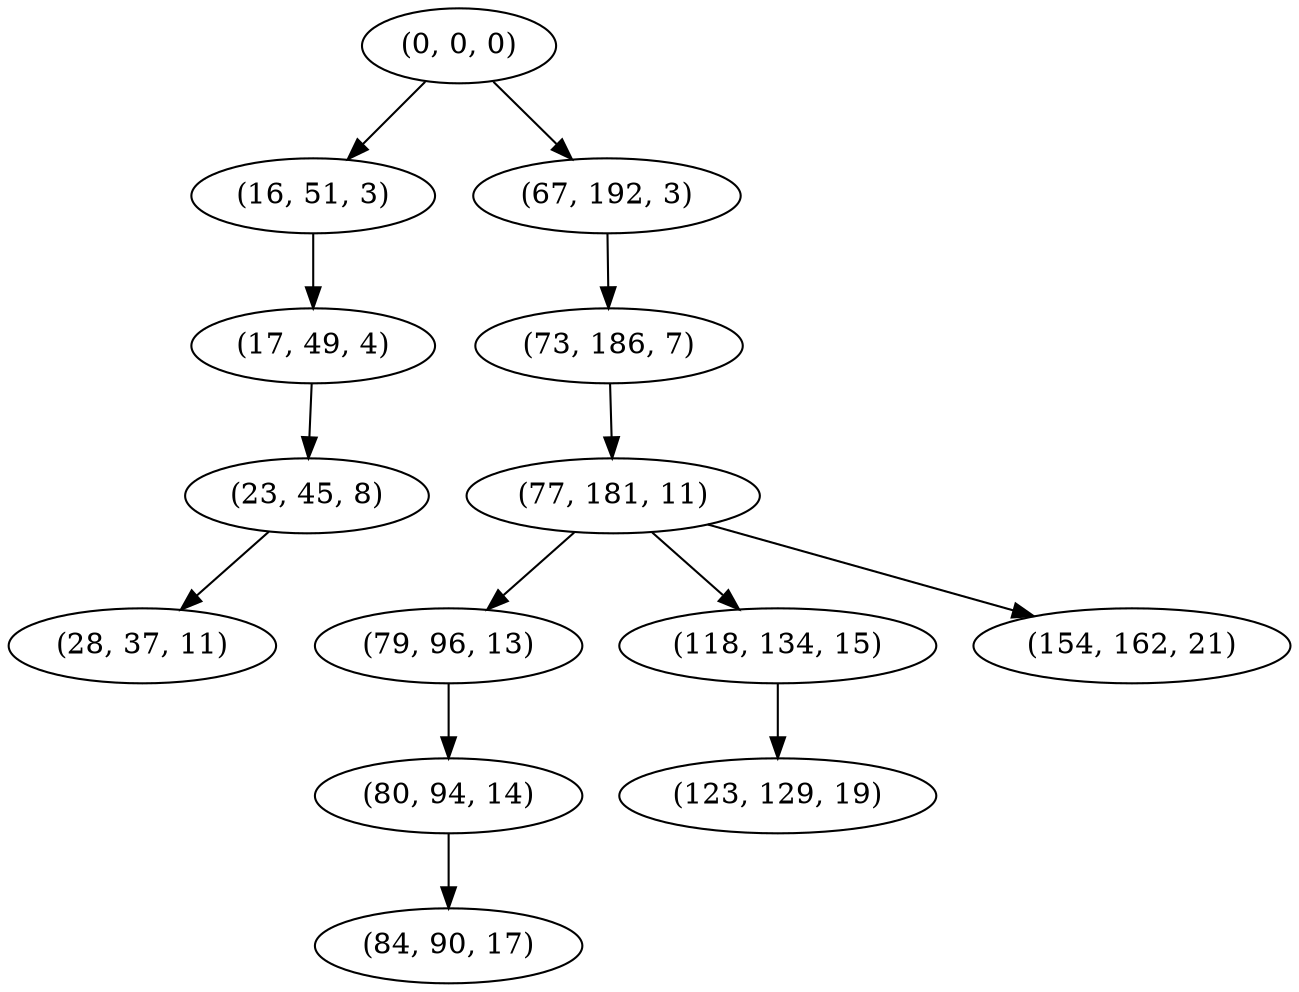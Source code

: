 digraph tree {
    "(0, 0, 0)";
    "(16, 51, 3)";
    "(17, 49, 4)";
    "(23, 45, 8)";
    "(28, 37, 11)";
    "(67, 192, 3)";
    "(73, 186, 7)";
    "(77, 181, 11)";
    "(79, 96, 13)";
    "(80, 94, 14)";
    "(84, 90, 17)";
    "(118, 134, 15)";
    "(123, 129, 19)";
    "(154, 162, 21)";
    "(0, 0, 0)" -> "(16, 51, 3)";
    "(0, 0, 0)" -> "(67, 192, 3)";
    "(16, 51, 3)" -> "(17, 49, 4)";
    "(17, 49, 4)" -> "(23, 45, 8)";
    "(23, 45, 8)" -> "(28, 37, 11)";
    "(67, 192, 3)" -> "(73, 186, 7)";
    "(73, 186, 7)" -> "(77, 181, 11)";
    "(77, 181, 11)" -> "(79, 96, 13)";
    "(77, 181, 11)" -> "(118, 134, 15)";
    "(77, 181, 11)" -> "(154, 162, 21)";
    "(79, 96, 13)" -> "(80, 94, 14)";
    "(80, 94, 14)" -> "(84, 90, 17)";
    "(118, 134, 15)" -> "(123, 129, 19)";
}
